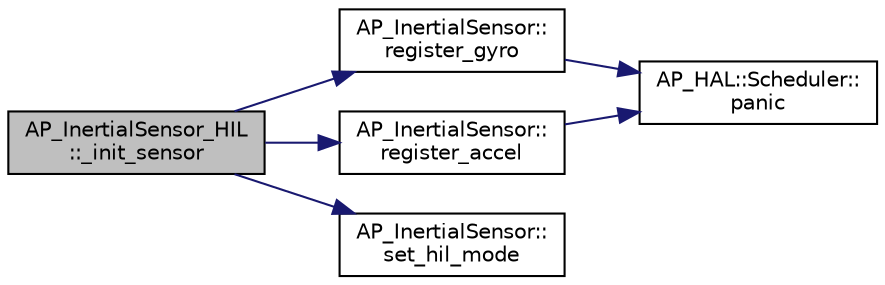 digraph "AP_InertialSensor_HIL::_init_sensor"
{
 // INTERACTIVE_SVG=YES
  edge [fontname="Helvetica",fontsize="10",labelfontname="Helvetica",labelfontsize="10"];
  node [fontname="Helvetica",fontsize="10",shape=record];
  rankdir="LR";
  Node1 [label="AP_InertialSensor_HIL\l::_init_sensor",height=0.2,width=0.4,color="black", fillcolor="grey75", style="filled", fontcolor="black"];
  Node1 -> Node2 [color="midnightblue",fontsize="10",style="solid",fontname="Helvetica"];
  Node2 [label="AP_InertialSensor::\lregister_gyro",height=0.2,width=0.4,color="black", fillcolor="white", style="filled",URL="$classAP__InertialSensor.html#addd35f196d6b741c06453716f7bd9091"];
  Node2 -> Node3 [color="midnightblue",fontsize="10",style="solid",fontname="Helvetica"];
  Node3 [label="AP_HAL::Scheduler::\lpanic",height=0.2,width=0.4,color="black", fillcolor="white", style="filled",URL="$classAP__HAL_1_1Scheduler.html#ac08c02070405b6cc1d7241025acb5101"];
  Node1 -> Node4 [color="midnightblue",fontsize="10",style="solid",fontname="Helvetica"];
  Node4 [label="AP_InertialSensor::\lregister_accel",height=0.2,width=0.4,color="black", fillcolor="white", style="filled",URL="$classAP__InertialSensor.html#abcc47a3b7a03a08178904fd0aec0ee96"];
  Node4 -> Node3 [color="midnightblue",fontsize="10",style="solid",fontname="Helvetica"];
  Node1 -> Node5 [color="midnightblue",fontsize="10",style="solid",fontname="Helvetica"];
  Node5 [label="AP_InertialSensor::\lset_hil_mode",height=0.2,width=0.4,color="black", fillcolor="white", style="filled",URL="$classAP__InertialSensor.html#af26d20af4d59052beb786e684fdd4e65"];
}
